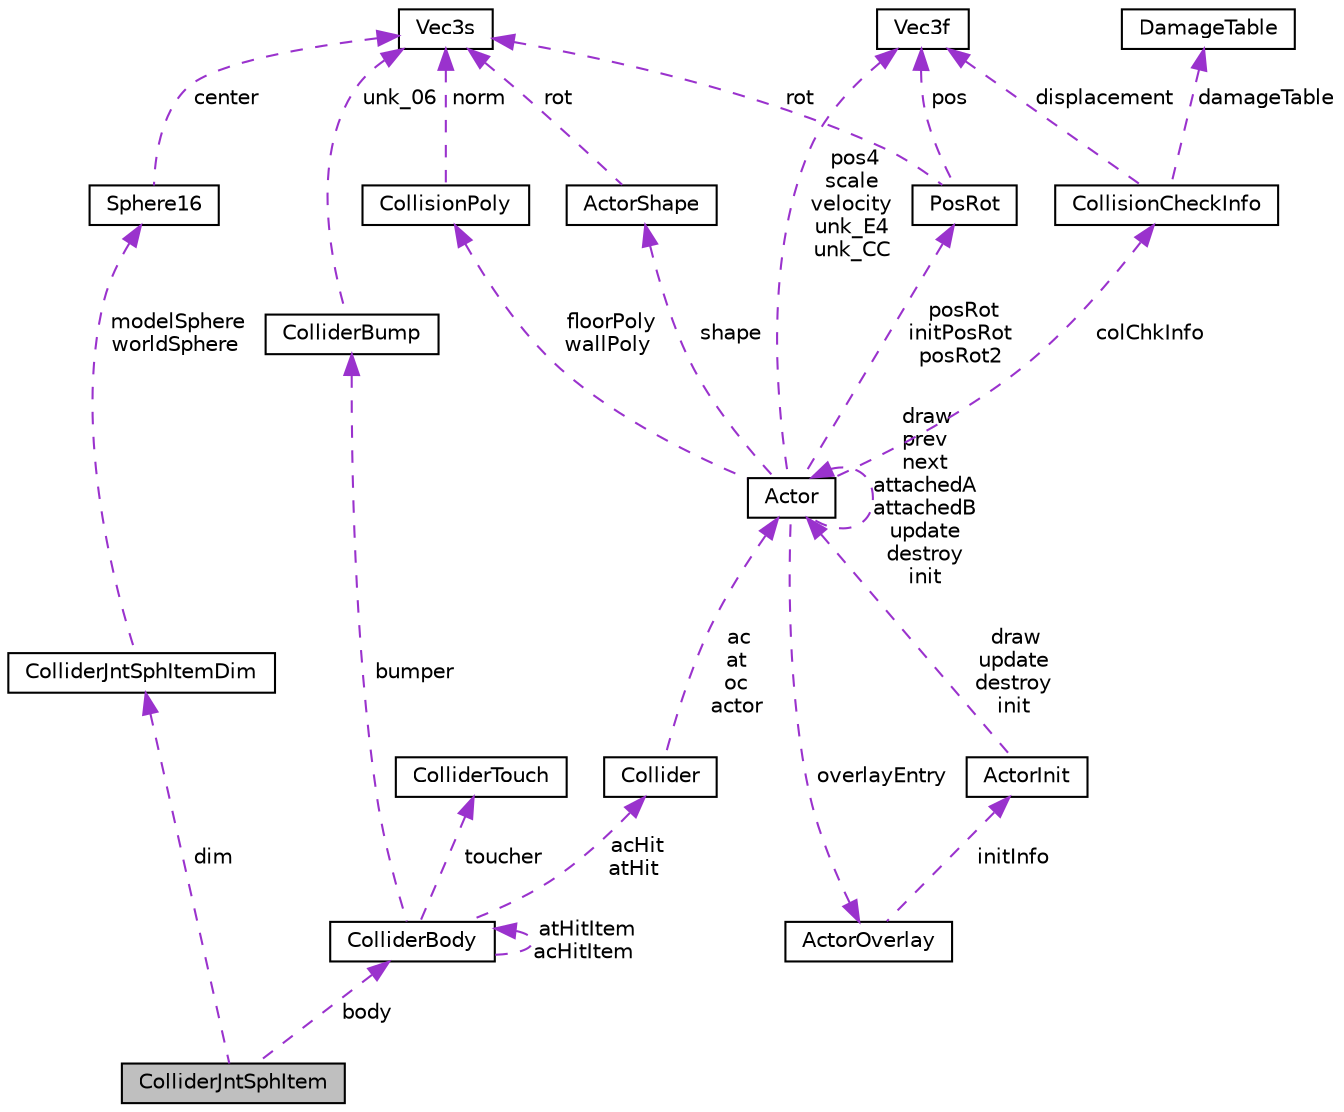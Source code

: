 digraph "ColliderJntSphItem"
{
 // LATEX_PDF_SIZE
  edge [fontname="Helvetica",fontsize="10",labelfontname="Helvetica",labelfontsize="10"];
  node [fontname="Helvetica",fontsize="10",shape=record];
  Node1 [label="ColliderJntSphItem",height=0.2,width=0.4,color="black", fillcolor="grey75", style="filled", fontcolor="black",tooltip=" "];
  Node2 -> Node1 [dir="back",color="darkorchid3",fontsize="10",style="dashed",label=" dim" ,fontname="Helvetica"];
  Node2 [label="ColliderJntSphItemDim",height=0.2,width=0.4,color="black", fillcolor="white", style="filled",URL="$d5/dea/structColliderJntSphItemDim.html",tooltip=" "];
  Node3 -> Node2 [dir="back",color="darkorchid3",fontsize="10",style="dashed",label=" modelSphere\nworldSphere" ,fontname="Helvetica"];
  Node3 [label="Sphere16",height=0.2,width=0.4,color="black", fillcolor="white", style="filled",URL="$de/dd8/structSphere16.html",tooltip=" "];
  Node4 -> Node3 [dir="back",color="darkorchid3",fontsize="10",style="dashed",label=" center" ,fontname="Helvetica"];
  Node4 [label="Vec3s",height=0.2,width=0.4,color="black", fillcolor="white", style="filled",URL="$d8/d79/structVec3s.html",tooltip=" "];
  Node5 -> Node1 [dir="back",color="darkorchid3",fontsize="10",style="dashed",label=" body" ,fontname="Helvetica"];
  Node5 [label="ColliderBody",height=0.2,width=0.4,color="black", fillcolor="white", style="filled",URL="$de/d87/structColliderBody.html",tooltip=" "];
  Node6 -> Node5 [dir="back",color="darkorchid3",fontsize="10",style="dashed",label=" acHit\natHit" ,fontname="Helvetica"];
  Node6 [label="Collider",height=0.2,width=0.4,color="black", fillcolor="white", style="filled",URL="$d0/d61/structCollider.html",tooltip=" "];
  Node7 -> Node6 [dir="back",color="darkorchid3",fontsize="10",style="dashed",label=" ac\nat\noc\nactor" ,fontname="Helvetica"];
  Node7 [label="Actor",height=0.2,width=0.4,color="black", fillcolor="white", style="filled",URL="$dd/da2/structActor.html",tooltip=" "];
  Node7 -> Node7 [dir="back",color="darkorchid3",fontsize="10",style="dashed",label=" draw\nprev\nnext\nattachedA\nattachedB\nupdate\ndestroy\ninit" ,fontname="Helvetica"];
  Node8 -> Node7 [dir="back",color="darkorchid3",fontsize="10",style="dashed",label=" posRot\ninitPosRot\nposRot2" ,fontname="Helvetica"];
  Node8 [label="PosRot",height=0.2,width=0.4,color="black", fillcolor="white", style="filled",URL="$d5/dba/structPosRot.html",tooltip=" "];
  Node4 -> Node8 [dir="back",color="darkorchid3",fontsize="10",style="dashed",label=" rot" ,fontname="Helvetica"];
  Node9 -> Node8 [dir="back",color="darkorchid3",fontsize="10",style="dashed",label=" pos" ,fontname="Helvetica"];
  Node9 [label="Vec3f",height=0.2,width=0.4,color="black", fillcolor="white", style="filled",URL="$d0/dc7/structVec3f.html",tooltip=" "];
  Node10 -> Node7 [dir="back",color="darkorchid3",fontsize="10",style="dashed",label=" overlayEntry" ,fontname="Helvetica"];
  Node10 [label="ActorOverlay",height=0.2,width=0.4,color="black", fillcolor="white", style="filled",URL="$d4/d76/structActorOverlay.html",tooltip=" "];
  Node11 -> Node10 [dir="back",color="darkorchid3",fontsize="10",style="dashed",label=" initInfo" ,fontname="Helvetica"];
  Node11 [label="ActorInit",height=0.2,width=0.4,color="black", fillcolor="white", style="filled",URL="$d6/dc9/structActorInit.html",tooltip=" "];
  Node7 -> Node11 [dir="back",color="darkorchid3",fontsize="10",style="dashed",label=" draw\nupdate\ndestroy\ninit" ,fontname="Helvetica"];
  Node12 -> Node7 [dir="back",color="darkorchid3",fontsize="10",style="dashed",label=" shape" ,fontname="Helvetica"];
  Node12 [label="ActorShape",height=0.2,width=0.4,color="black", fillcolor="white", style="filled",URL="$d2/d09/structActorShape.html",tooltip=" "];
  Node4 -> Node12 [dir="back",color="darkorchid3",fontsize="10",style="dashed",label=" rot" ,fontname="Helvetica"];
  Node13 -> Node7 [dir="back",color="darkorchid3",fontsize="10",style="dashed",label=" colChkInfo" ,fontname="Helvetica"];
  Node13 [label="CollisionCheckInfo",height=0.2,width=0.4,color="black", fillcolor="white", style="filled",URL="$d0/d20/structCollisionCheckInfo.html",tooltip=" "];
  Node14 -> Node13 [dir="back",color="darkorchid3",fontsize="10",style="dashed",label=" damageTable" ,fontname="Helvetica"];
  Node14 [label="DamageTable",height=0.2,width=0.4,color="black", fillcolor="white", style="filled",URL="$da/da9/structDamageTable.html",tooltip=" "];
  Node9 -> Node13 [dir="back",color="darkorchid3",fontsize="10",style="dashed",label=" displacement" ,fontname="Helvetica"];
  Node15 -> Node7 [dir="back",color="darkorchid3",fontsize="10",style="dashed",label=" floorPoly\nwallPoly" ,fontname="Helvetica"];
  Node15 [label="CollisionPoly",height=0.2,width=0.4,color="black", fillcolor="white", style="filled",URL="$de/de9/structCollisionPoly.html",tooltip=" "];
  Node4 -> Node15 [dir="back",color="darkorchid3",fontsize="10",style="dashed",label=" norm" ,fontname="Helvetica"];
  Node9 -> Node7 [dir="back",color="darkorchid3",fontsize="10",style="dashed",label=" pos4\nscale\nvelocity\nunk_E4\nunk_CC" ,fontname="Helvetica"];
  Node5 -> Node5 [dir="back",color="darkorchid3",fontsize="10",style="dashed",label=" atHitItem\nacHitItem" ,fontname="Helvetica"];
  Node16 -> Node5 [dir="back",color="darkorchid3",fontsize="10",style="dashed",label=" bumper" ,fontname="Helvetica"];
  Node16 [label="ColliderBump",height=0.2,width=0.4,color="black", fillcolor="white", style="filled",URL="$d0/d29/structColliderBump.html",tooltip=" "];
  Node4 -> Node16 [dir="back",color="darkorchid3",fontsize="10",style="dashed",label=" unk_06" ,fontname="Helvetica"];
  Node17 -> Node5 [dir="back",color="darkorchid3",fontsize="10",style="dashed",label=" toucher" ,fontname="Helvetica"];
  Node17 [label="ColliderTouch",height=0.2,width=0.4,color="black", fillcolor="white", style="filled",URL="$da/d5d/structColliderTouch.html",tooltip=" "];
}
